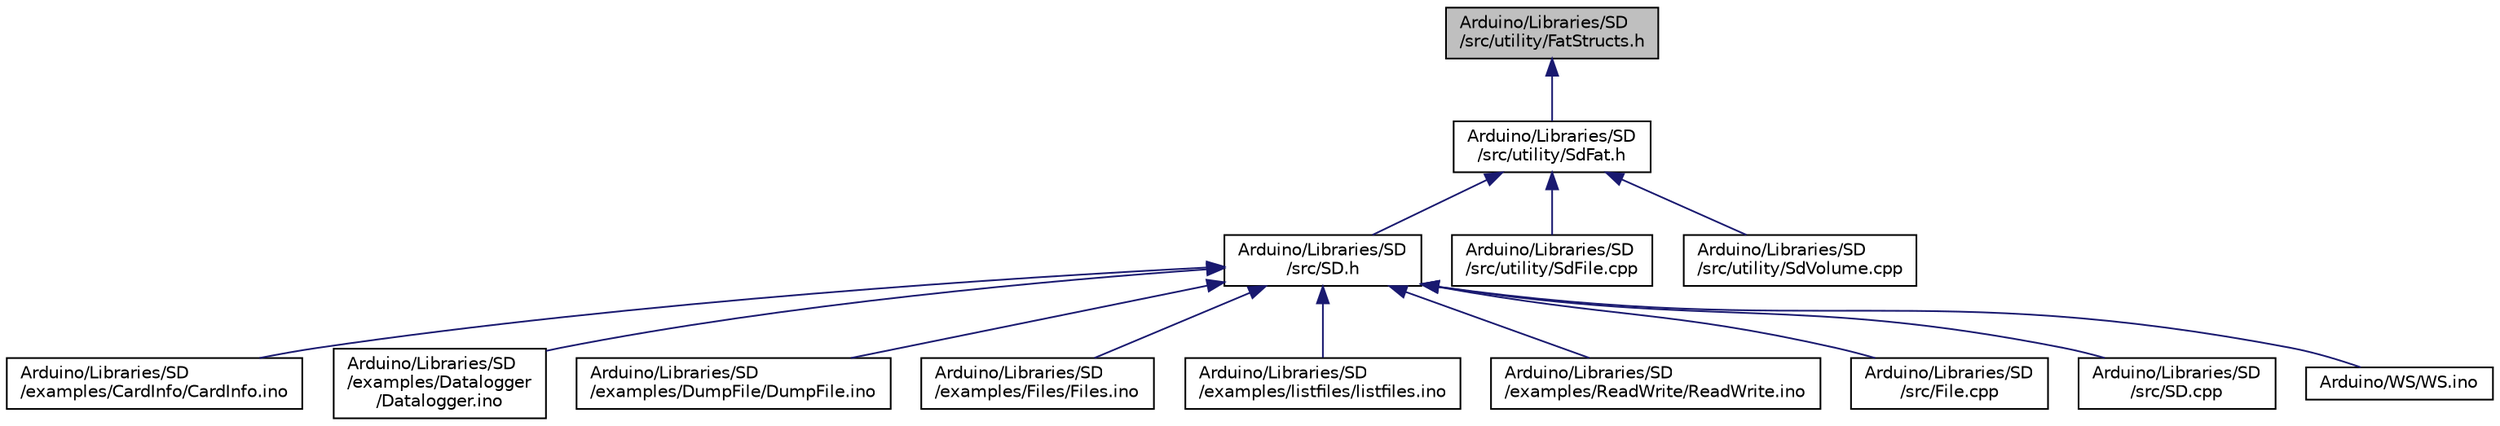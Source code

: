 digraph "Arduino/Libraries/SD/src/utility/FatStructs.h"
{
  edge [fontname="Helvetica",fontsize="10",labelfontname="Helvetica",labelfontsize="10"];
  node [fontname="Helvetica",fontsize="10",shape=record];
  Node1 [label="Arduino/Libraries/SD\l/src/utility/FatStructs.h",height=0.2,width=0.4,color="black", fillcolor="grey75", style="filled", fontcolor="black"];
  Node1 -> Node2 [dir="back",color="midnightblue",fontsize="10",style="solid",fontname="Helvetica"];
  Node2 [label="Arduino/Libraries/SD\l/src/utility/SdFat.h",height=0.2,width=0.4,color="black", fillcolor="white", style="filled",URL="$_sd_fat_8h.html"];
  Node2 -> Node3 [dir="back",color="midnightblue",fontsize="10",style="solid",fontname="Helvetica"];
  Node3 [label="Arduino/Libraries/SD\l/src/SD.h",height=0.2,width=0.4,color="black", fillcolor="white", style="filled",URL="$_s_d_8h.html"];
  Node3 -> Node4 [dir="back",color="midnightblue",fontsize="10",style="solid",fontname="Helvetica"];
  Node4 [label="Arduino/Libraries/SD\l/examples/CardInfo/CardInfo.ino",height=0.2,width=0.4,color="black", fillcolor="white", style="filled",URL="$_card_info_8ino.html"];
  Node3 -> Node5 [dir="back",color="midnightblue",fontsize="10",style="solid",fontname="Helvetica"];
  Node5 [label="Arduino/Libraries/SD\l/examples/Datalogger\l/Datalogger.ino",height=0.2,width=0.4,color="black", fillcolor="white", style="filled",URL="$_datalogger_8ino.html"];
  Node3 -> Node6 [dir="back",color="midnightblue",fontsize="10",style="solid",fontname="Helvetica"];
  Node6 [label="Arduino/Libraries/SD\l/examples/DumpFile/DumpFile.ino",height=0.2,width=0.4,color="black", fillcolor="white", style="filled",URL="$_dump_file_8ino.html"];
  Node3 -> Node7 [dir="back",color="midnightblue",fontsize="10",style="solid",fontname="Helvetica"];
  Node7 [label="Arduino/Libraries/SD\l/examples/Files/Files.ino",height=0.2,width=0.4,color="black", fillcolor="white", style="filled",URL="$_files_8ino.html"];
  Node3 -> Node8 [dir="back",color="midnightblue",fontsize="10",style="solid",fontname="Helvetica"];
  Node8 [label="Arduino/Libraries/SD\l/examples/listfiles/listfiles.ino",height=0.2,width=0.4,color="black", fillcolor="white", style="filled",URL="$listfiles_8ino.html"];
  Node3 -> Node9 [dir="back",color="midnightblue",fontsize="10",style="solid",fontname="Helvetica"];
  Node9 [label="Arduino/Libraries/SD\l/examples/ReadWrite/ReadWrite.ino",height=0.2,width=0.4,color="black", fillcolor="white", style="filled",URL="$_read_write_8ino.html"];
  Node3 -> Node10 [dir="back",color="midnightblue",fontsize="10",style="solid",fontname="Helvetica"];
  Node10 [label="Arduino/Libraries/SD\l/src/File.cpp",height=0.2,width=0.4,color="black", fillcolor="white", style="filled",URL="$_file_8cpp.html"];
  Node3 -> Node11 [dir="back",color="midnightblue",fontsize="10",style="solid",fontname="Helvetica"];
  Node11 [label="Arduino/Libraries/SD\l/src/SD.cpp",height=0.2,width=0.4,color="black", fillcolor="white", style="filled",URL="$_s_d_8cpp.html"];
  Node3 -> Node12 [dir="back",color="midnightblue",fontsize="10",style="solid",fontname="Helvetica"];
  Node12 [label="Arduino/WS/WS.ino",height=0.2,width=0.4,color="black", fillcolor="white", style="filled",URL="$_w_s_8ino.html",tooltip="Weather station power by Arduino. "];
  Node2 -> Node13 [dir="back",color="midnightblue",fontsize="10",style="solid",fontname="Helvetica"];
  Node13 [label="Arduino/Libraries/SD\l/src/utility/SdFile.cpp",height=0.2,width=0.4,color="black", fillcolor="white", style="filled",URL="$_sd_file_8cpp.html"];
  Node2 -> Node14 [dir="back",color="midnightblue",fontsize="10",style="solid",fontname="Helvetica"];
  Node14 [label="Arduino/Libraries/SD\l/src/utility/SdVolume.cpp",height=0.2,width=0.4,color="black", fillcolor="white", style="filled",URL="$_sd_volume_8cpp.html"];
}
